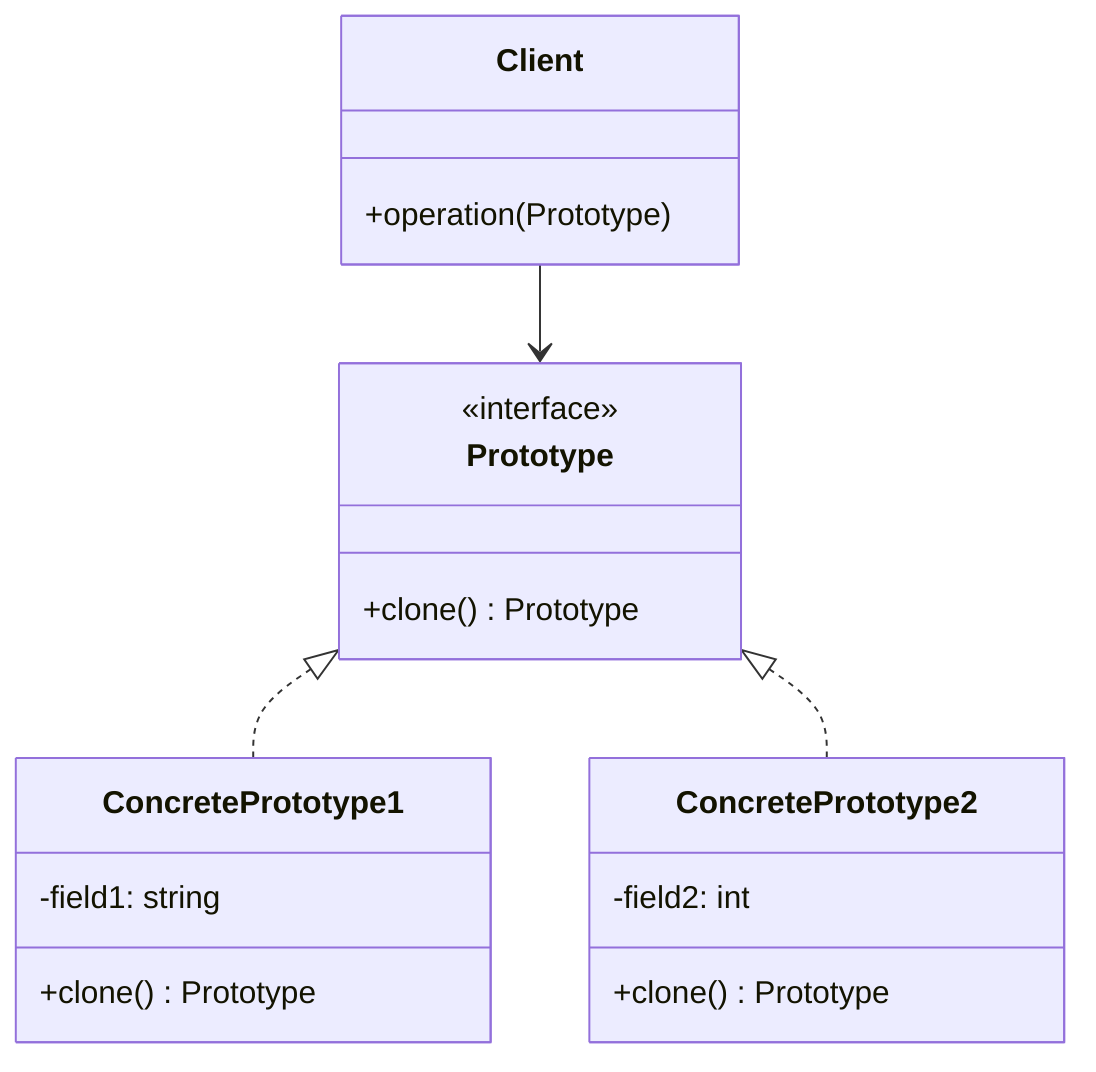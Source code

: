classDiagram
    class Prototype {
        <<interface>>
        +clone() Prototype
    }
    class ConcretePrototype1 {
        -field1: string
        +clone() Prototype
    }
    class ConcretePrototype2 {
        -field2: int
        +clone() Prototype
    }
    class Client {
        +operation(Prototype)
    }
    Prototype <|.. ConcretePrototype1
    Prototype <|.. ConcretePrototype2
    Client --> Prototype
